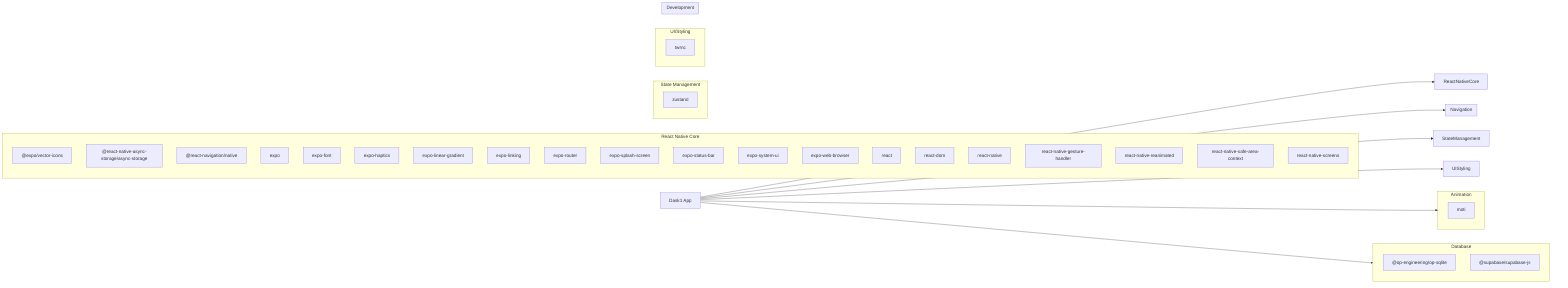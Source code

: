 graph LR
    %% Module Dependencies Diagram
    
    App[Dask1 App]
    
    subgraph "React Native Core"
        expovectoricons["@expo/vector-icons"]
        reactnativeasyncstorageasyncstorage["@react-native-async-storage/async-storage"]
        reactnavigationnative["@react-navigation/native"]
        expo["expo"]
        expofont["expo-font"]
        expohaptics["expo-haptics"]
        expolineargradient["expo-linear-gradient"]
        expolinking["expo-linking"]
        exporouter["expo-router"]
        exposplashscreen["expo-splash-screen"]
        expostatusbar["expo-status-bar"]
        exposystemui["expo-system-ui"]
        expowebbrowser["expo-web-browser"]
        react["react"]
        reactdom["react-dom"]
        reactnative["react-native"]
        reactnativegesturehandler["react-native-gesture-handler"]
        reactnativereanimated["react-native-reanimated"]
        reactnativesafeareacontext["react-native-safe-area-context"]
        reactnativescreens["react-native-screens"]
    end

    subgraph "Navigation"
        reactnavigationnative["@react-navigation/native"]
        exporouter["expo-router"]
    end

    subgraph "State Management"
        zustand["zustand"]
    end

    subgraph "Animation"
        moti["moti"]
        reactnativereanimated["react-native-reanimated"]
    end

    subgraph "Database"
        opengineeringopsqlite["@op-engineering/op-sqlite"]
        supabasesupabasejs["@supabase/supabase-js"]
    end

    subgraph "UI/Styling"
        reactnativesafeareacontext["react-native-safe-area-context"]
        twrnc["twrnc"]
    end

    subgraph "Development"
    end

    App --> ReactNativeCore
    App --> Navigation
    App --> StateManagement
    App --> Animation
    App --> Database
    App --> UIStyling